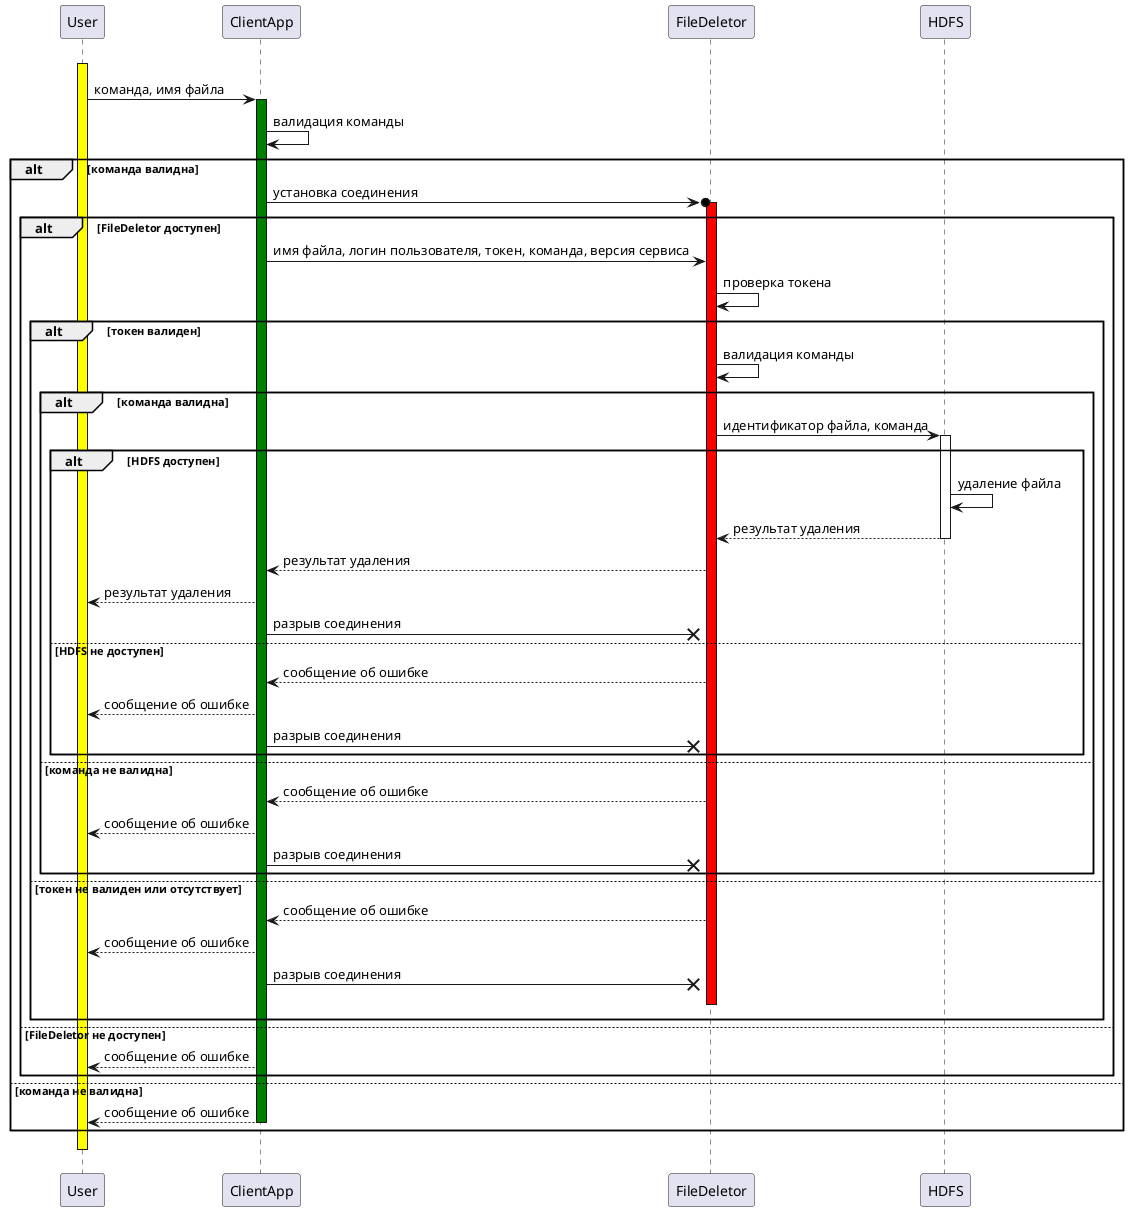 @startuml

User -[hidden]-> User ++ #yellow
User -> ClientApp ++ #green: команда, имя файла
ClientApp -> ClientApp: валидация команды

alt команда валидна
  ClientApp ->o FileDeletor ++ #red: установка соединения
  alt FileDeletor доступен
      ClientApp -> FileDeletor: имя файла, логин пользователя, токен, команда, версия сервиса
      FileDeletor -> FileDeletor: проверка токена
      alt токен валиден
        FileDeletor -> FileDeletor: валидация команды
        alt команда валидна
          FileDeletor -> HDFS ++ #white: идентификатор файла, команда
          alt HDFS доступен
            HDFS -> HDFS: удаление файла
            HDFS --> FileDeletor  -- #white: результат удаления
            FileDeletor --> ClientApp: результат удаления
            ClientApp --> User: результат удаления
            ClientApp ->x FileDeletor: разрыв соединения
          else HDFS не доступен
            FileDeletor --> ClientApp: сообщение об ошибке
            ClientApp --> User: сообщение об ошибке
            ClientApp ->x FileDeletor: разрыв соединения
          end
        else команда не валидна
          FileDeletor --> ClientApp: сообщение об ошибке
          ClientApp --> User: сообщение об ошибке
          ClientApp ->x FileDeletor: разрыв соединения
        end
      else токен не валиден или отсутствует
        FileDeletor --> ClientApp: сообщение об ошибке
        ClientApp --> User: сообщение об ошибке
        ClientApp ->x FileDeletor: разрыв соединения
        FileDeletor -[hidden]-> FileDeletor -- #red
      end
    else FileDeletor не доступен
      ClientApp --> User: сообщение об ошибке
    end
else команда не валидна
    ClientApp --> User -- #green: сообщение об ошибке
end
User -[hidden]-> User -- #yellow

@enduml
